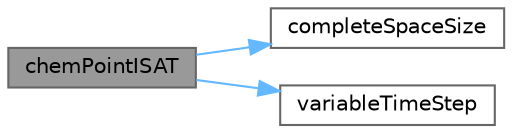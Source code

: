 digraph "chemPointISAT"
{
 // LATEX_PDF_SIZE
  bgcolor="transparent";
  edge [fontname=Helvetica,fontsize=10,labelfontname=Helvetica,labelfontsize=10];
  node [fontname=Helvetica,fontsize=10,shape=box,height=0.2,width=0.4];
  rankdir="LR";
  Node1 [id="Node000001",label="chemPointISAT",height=0.2,width=0.4,color="gray40", fillcolor="grey60", style="filled", fontcolor="black",tooltip=" "];
  Node1 -> Node2 [id="edge1_Node000001_Node000002",color="steelblue1",style="solid",tooltip=" "];
  Node2 [id="Node000002",label="completeSpaceSize",height=0.2,width=0.4,color="grey40", fillcolor="white", style="filled",URL="$classFoam_1_1chemPointISAT.html#a590665658fa9a50f8ac6dd025ba20169",tooltip=" "];
  Node1 -> Node3 [id="edge2_Node000001_Node000003",color="steelblue1",style="solid",tooltip=" "];
  Node3 [id="Node000003",label="variableTimeStep",height=0.2,width=0.4,color="grey40", fillcolor="white", style="filled",URL="$classFoam_1_1chemPointISAT.html#aa581d5af13d3b188ae66751fcf8d43b7",tooltip=" "];
}

